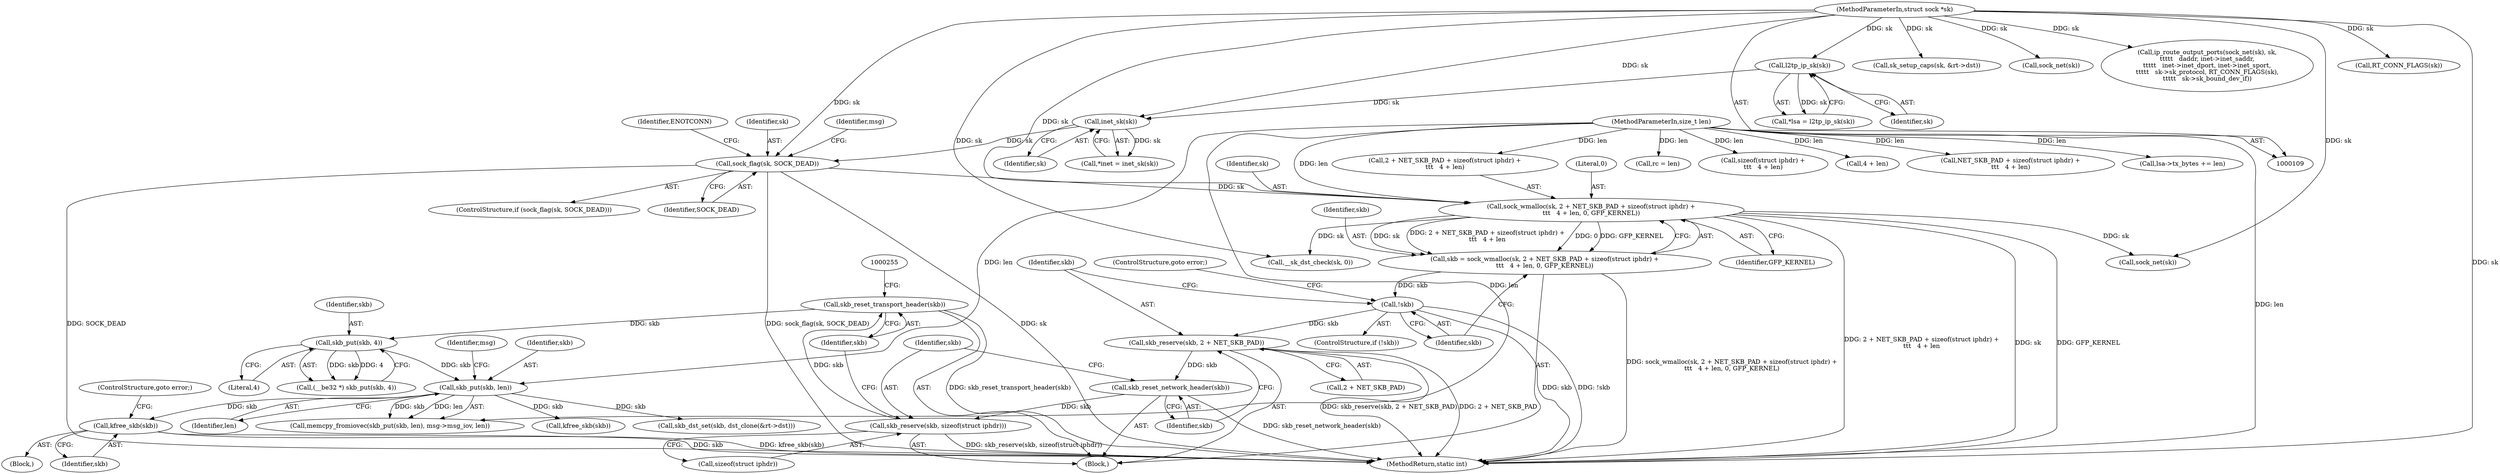 digraph "0_linux_f6d8bd051c391c1c0458a30b2a7abcd939329259_34@API" {
"1000275" [label="(Call,kfree_skb(skb))"];
"1000263" [label="(Call,skb_put(skb, len))"];
"1000256" [label="(Call,skb_put(skb, 4))"];
"1000250" [label="(Call,skb_reset_transport_header(skb))"];
"1000246" [label="(Call,skb_reserve(skb, sizeof(struct iphdr)))"];
"1000244" [label="(Call,skb_reset_network_header(skb))"];
"1000239" [label="(Call,skb_reserve(skb, 2 + NET_SKB_PAD))"];
"1000236" [label="(Call,!skb)"];
"1000219" [label="(Call,skb = sock_wmalloc(sk, 2 + NET_SKB_PAD + sizeof(struct iphdr) +\n\t\t\t   4 + len, 0, GFP_KERNEL))"];
"1000221" [label="(Call,sock_wmalloc(sk, 2 + NET_SKB_PAD + sizeof(struct iphdr) +\n\t\t\t   4 + len, 0, GFP_KERNEL))"];
"1000143" [label="(Call,sock_flag(sk, SOCK_DEAD))"];
"1000125" [label="(Call,inet_sk(sk))"];
"1000120" [label="(Call,l2tp_ip_sk(sk))"];
"1000111" [label="(MethodParameterIn,struct sock *sk)"];
"1000113" [label="(MethodParameterIn,size_t len)"];
"1000337" [label="(Call,skb_dst_set(skb, dst_clone(&rt->dst)))"];
"1000384" [label="(MethodReturn,static int)"];
"1000246" [label="(Call,skb_reserve(skb, sizeof(struct iphdr)))"];
"1000244" [label="(Call,skb_reset_network_header(skb))"];
"1000142" [label="(ControlStructure,if (sock_flag(sk, SOCK_DEAD)))"];
"1000237" [label="(Identifier,skb)"];
"1000363" [label="(Call,rc = len)"];
"1000235" [label="(ControlStructure,if (!skb))"];
"1000123" [label="(Call,*inet = inet_sk(sk))"];
"1000265" [label="(Identifier,len)"];
"1000118" [label="(Call,*lsa = l2tp_ip_sk(sk))"];
"1000227" [label="(Call,sizeof(struct iphdr) +\n\t\t\t   4 + len)"];
"1000251" [label="(Identifier,skb)"];
"1000267" [label="(Identifier,msg)"];
"1000284" [label="(Call,__sk_dst_check(sk, 0))"];
"1000258" [label="(Literal,4)"];
"1000223" [label="(Call,2 + NET_SKB_PAD + sizeof(struct iphdr) +\n\t\t\t   4 + len)"];
"1000113" [label="(MethodParameterIn,size_t len)"];
"1000151" [label="(Identifier,msg)"];
"1000254" [label="(Call,(__be32 *) skb_put(skb, 4))"];
"1000257" [label="(Identifier,skb)"];
"1000239" [label="(Call,skb_reserve(skb, 2 + NET_SKB_PAD))"];
"1000219" [label="(Call,skb = sock_wmalloc(sk, 2 + NET_SKB_PAD + sizeof(struct iphdr) +\n\t\t\t   4 + len, 0, GFP_KERNEL))"];
"1000233" [label="(Literal,0)"];
"1000111" [label="(MethodParameterIn,struct sock *sk)"];
"1000275" [label="(Call,kfree_skb(skb))"];
"1000240" [label="(Identifier,skb)"];
"1000331" [label="(Call,sk_setup_caps(sk, &rt->dst))"];
"1000222" [label="(Identifier,sk)"];
"1000274" [label="(Block,)"];
"1000221" [label="(Call,sock_wmalloc(sk, 2 + NET_SKB_PAD + sizeof(struct iphdr) +\n\t\t\t   4 + len, 0, GFP_KERNEL))"];
"1000262" [label="(Call,memcpy_fromiovec(skb_put(skb, len), msg->msg_iov, len))"];
"1000230" [label="(Call,4 + len)"];
"1000145" [label="(Identifier,SOCK_DEAD)"];
"1000220" [label="(Identifier,skb)"];
"1000276" [label="(Identifier,skb)"];
"1000376" [label="(Call,sock_net(sk))"];
"1000305" [label="(Call,ip_route_output_ports(sock_net(sk), sk,\n\t\t\t\t\t   daddr, inet->inet_saddr,\n\t\t\t\t\t   inet->inet_dport, inet->inet_sport,\n\t\t\t\t\t   sk->sk_protocol, RT_CONN_FLAGS(sk),\n\t\t\t\t\t   sk->sk_bound_dev_if))"];
"1000238" [label="(ControlStructure,goto error;)"];
"1000126" [label="(Identifier,sk)"];
"1000225" [label="(Call,NET_SKB_PAD + sizeof(struct iphdr) +\n\t\t\t   4 + len)"];
"1000263" [label="(Call,skb_put(skb, len))"];
"1000125" [label="(Call,inet_sk(sk))"];
"1000241" [label="(Call,2 + NET_SKB_PAD)"];
"1000306" [label="(Call,sock_net(sk))"];
"1000120" [label="(Call,l2tp_ip_sk(sk))"];
"1000248" [label="(Call,sizeof(struct iphdr))"];
"1000236" [label="(Call,!skb)"];
"1000247" [label="(Identifier,skb)"];
"1000234" [label="(Identifier,GFP_KERNEL)"];
"1000148" [label="(Identifier,ENOTCONN)"];
"1000114" [label="(Block,)"];
"1000322" [label="(Call,RT_CONN_FLAGS(sk))"];
"1000264" [label="(Identifier,skb)"];
"1000256" [label="(Call,skb_put(skb, 4))"];
"1000277" [label="(ControlStructure,goto error;)"];
"1000250" [label="(Call,skb_reset_transport_header(skb))"];
"1000245" [label="(Identifier,skb)"];
"1000143" [label="(Call,sock_flag(sk, SOCK_DEAD))"];
"1000121" [label="(Identifier,sk)"];
"1000379" [label="(Call,kfree_skb(skb))"];
"1000358" [label="(Call,lsa->tx_bytes += len)"];
"1000144" [label="(Identifier,sk)"];
"1000275" -> "1000274"  [label="AST: "];
"1000275" -> "1000276"  [label="CFG: "];
"1000276" -> "1000275"  [label="AST: "];
"1000277" -> "1000275"  [label="CFG: "];
"1000275" -> "1000384"  [label="DDG: kfree_skb(skb)"];
"1000275" -> "1000384"  [label="DDG: skb"];
"1000263" -> "1000275"  [label="DDG: skb"];
"1000263" -> "1000262"  [label="AST: "];
"1000263" -> "1000265"  [label="CFG: "];
"1000264" -> "1000263"  [label="AST: "];
"1000265" -> "1000263"  [label="AST: "];
"1000267" -> "1000263"  [label="CFG: "];
"1000263" -> "1000262"  [label="DDG: skb"];
"1000263" -> "1000262"  [label="DDG: len"];
"1000256" -> "1000263"  [label="DDG: skb"];
"1000113" -> "1000263"  [label="DDG: len"];
"1000263" -> "1000337"  [label="DDG: skb"];
"1000263" -> "1000379"  [label="DDG: skb"];
"1000256" -> "1000254"  [label="AST: "];
"1000256" -> "1000258"  [label="CFG: "];
"1000257" -> "1000256"  [label="AST: "];
"1000258" -> "1000256"  [label="AST: "];
"1000254" -> "1000256"  [label="CFG: "];
"1000256" -> "1000254"  [label="DDG: skb"];
"1000256" -> "1000254"  [label="DDG: 4"];
"1000250" -> "1000256"  [label="DDG: skb"];
"1000250" -> "1000114"  [label="AST: "];
"1000250" -> "1000251"  [label="CFG: "];
"1000251" -> "1000250"  [label="AST: "];
"1000255" -> "1000250"  [label="CFG: "];
"1000250" -> "1000384"  [label="DDG: skb_reset_transport_header(skb)"];
"1000246" -> "1000250"  [label="DDG: skb"];
"1000246" -> "1000114"  [label="AST: "];
"1000246" -> "1000248"  [label="CFG: "];
"1000247" -> "1000246"  [label="AST: "];
"1000248" -> "1000246"  [label="AST: "];
"1000251" -> "1000246"  [label="CFG: "];
"1000246" -> "1000384"  [label="DDG: skb_reserve(skb, sizeof(struct iphdr))"];
"1000244" -> "1000246"  [label="DDG: skb"];
"1000244" -> "1000114"  [label="AST: "];
"1000244" -> "1000245"  [label="CFG: "];
"1000245" -> "1000244"  [label="AST: "];
"1000247" -> "1000244"  [label="CFG: "];
"1000244" -> "1000384"  [label="DDG: skb_reset_network_header(skb)"];
"1000239" -> "1000244"  [label="DDG: skb"];
"1000239" -> "1000114"  [label="AST: "];
"1000239" -> "1000241"  [label="CFG: "];
"1000240" -> "1000239"  [label="AST: "];
"1000241" -> "1000239"  [label="AST: "];
"1000245" -> "1000239"  [label="CFG: "];
"1000239" -> "1000384"  [label="DDG: skb_reserve(skb, 2 + NET_SKB_PAD)"];
"1000239" -> "1000384"  [label="DDG: 2 + NET_SKB_PAD"];
"1000236" -> "1000239"  [label="DDG: skb"];
"1000236" -> "1000235"  [label="AST: "];
"1000236" -> "1000237"  [label="CFG: "];
"1000237" -> "1000236"  [label="AST: "];
"1000238" -> "1000236"  [label="CFG: "];
"1000240" -> "1000236"  [label="CFG: "];
"1000236" -> "1000384"  [label="DDG: skb"];
"1000236" -> "1000384"  [label="DDG: !skb"];
"1000219" -> "1000236"  [label="DDG: skb"];
"1000219" -> "1000114"  [label="AST: "];
"1000219" -> "1000221"  [label="CFG: "];
"1000220" -> "1000219"  [label="AST: "];
"1000221" -> "1000219"  [label="AST: "];
"1000237" -> "1000219"  [label="CFG: "];
"1000219" -> "1000384"  [label="DDG: sock_wmalloc(sk, 2 + NET_SKB_PAD + sizeof(struct iphdr) +\n\t\t\t   4 + len, 0, GFP_KERNEL)"];
"1000221" -> "1000219"  [label="DDG: sk"];
"1000221" -> "1000219"  [label="DDG: 2 + NET_SKB_PAD + sizeof(struct iphdr) +\n\t\t\t   4 + len"];
"1000221" -> "1000219"  [label="DDG: 0"];
"1000221" -> "1000219"  [label="DDG: GFP_KERNEL"];
"1000221" -> "1000234"  [label="CFG: "];
"1000222" -> "1000221"  [label="AST: "];
"1000223" -> "1000221"  [label="AST: "];
"1000233" -> "1000221"  [label="AST: "];
"1000234" -> "1000221"  [label="AST: "];
"1000221" -> "1000384"  [label="DDG: 2 + NET_SKB_PAD + sizeof(struct iphdr) +\n\t\t\t   4 + len"];
"1000221" -> "1000384"  [label="DDG: sk"];
"1000221" -> "1000384"  [label="DDG: GFP_KERNEL"];
"1000143" -> "1000221"  [label="DDG: sk"];
"1000111" -> "1000221"  [label="DDG: sk"];
"1000113" -> "1000221"  [label="DDG: len"];
"1000221" -> "1000284"  [label="DDG: sk"];
"1000221" -> "1000306"  [label="DDG: sk"];
"1000143" -> "1000142"  [label="AST: "];
"1000143" -> "1000145"  [label="CFG: "];
"1000144" -> "1000143"  [label="AST: "];
"1000145" -> "1000143"  [label="AST: "];
"1000148" -> "1000143"  [label="CFG: "];
"1000151" -> "1000143"  [label="CFG: "];
"1000143" -> "1000384"  [label="DDG: sk"];
"1000143" -> "1000384"  [label="DDG: SOCK_DEAD"];
"1000143" -> "1000384"  [label="DDG: sock_flag(sk, SOCK_DEAD)"];
"1000125" -> "1000143"  [label="DDG: sk"];
"1000111" -> "1000143"  [label="DDG: sk"];
"1000125" -> "1000123"  [label="AST: "];
"1000125" -> "1000126"  [label="CFG: "];
"1000126" -> "1000125"  [label="AST: "];
"1000123" -> "1000125"  [label="CFG: "];
"1000125" -> "1000123"  [label="DDG: sk"];
"1000120" -> "1000125"  [label="DDG: sk"];
"1000111" -> "1000125"  [label="DDG: sk"];
"1000120" -> "1000118"  [label="AST: "];
"1000120" -> "1000121"  [label="CFG: "];
"1000121" -> "1000120"  [label="AST: "];
"1000118" -> "1000120"  [label="CFG: "];
"1000120" -> "1000118"  [label="DDG: sk"];
"1000111" -> "1000120"  [label="DDG: sk"];
"1000111" -> "1000109"  [label="AST: "];
"1000111" -> "1000384"  [label="DDG: sk"];
"1000111" -> "1000284"  [label="DDG: sk"];
"1000111" -> "1000306"  [label="DDG: sk"];
"1000111" -> "1000305"  [label="DDG: sk"];
"1000111" -> "1000322"  [label="DDG: sk"];
"1000111" -> "1000331"  [label="DDG: sk"];
"1000111" -> "1000376"  [label="DDG: sk"];
"1000113" -> "1000109"  [label="AST: "];
"1000113" -> "1000384"  [label="DDG: len"];
"1000113" -> "1000223"  [label="DDG: len"];
"1000113" -> "1000225"  [label="DDG: len"];
"1000113" -> "1000227"  [label="DDG: len"];
"1000113" -> "1000230"  [label="DDG: len"];
"1000113" -> "1000262"  [label="DDG: len"];
"1000113" -> "1000358"  [label="DDG: len"];
"1000113" -> "1000363"  [label="DDG: len"];
}
